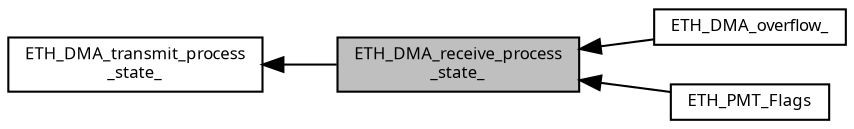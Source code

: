 digraph "ETH_DMA_receive_process_state_"
{
  edge [fontname="Sans",fontsize="8",labelfontname="Sans",labelfontsize="8"];
  node [fontname="Sans",fontsize="8",shape=record];
  rankdir=LR;
  Node2 [label="ETH_DMA_overflow_",height=0.2,width=0.4,color="black", fillcolor="white", style="filled",URL="$group___e_t_h___d_m_a__overflow__.html"];
  Node3 [label="ETH_PMT_Flags",height=0.2,width=0.4,color="black", fillcolor="white", style="filled",URL="$group___e_t_h___p_m_t___flags.html"];
  Node1 [label="ETH_DMA_transmit_process\l_state_",height=0.2,width=0.4,color="black", fillcolor="white", style="filled",URL="$group___e_t_h___d_m_a__transmit__process__state__.html"];
  Node0 [label="ETH_DMA_receive_process\l_state_",height=0.2,width=0.4,color="black", fillcolor="grey75", style="filled", fontcolor="black"];
  Node1->Node0 [shape=plaintext, dir="back", style="solid"];
  Node0->Node2 [shape=plaintext, dir="back", style="solid"];
  Node0->Node3 [shape=plaintext, dir="back", style="solid"];
}
